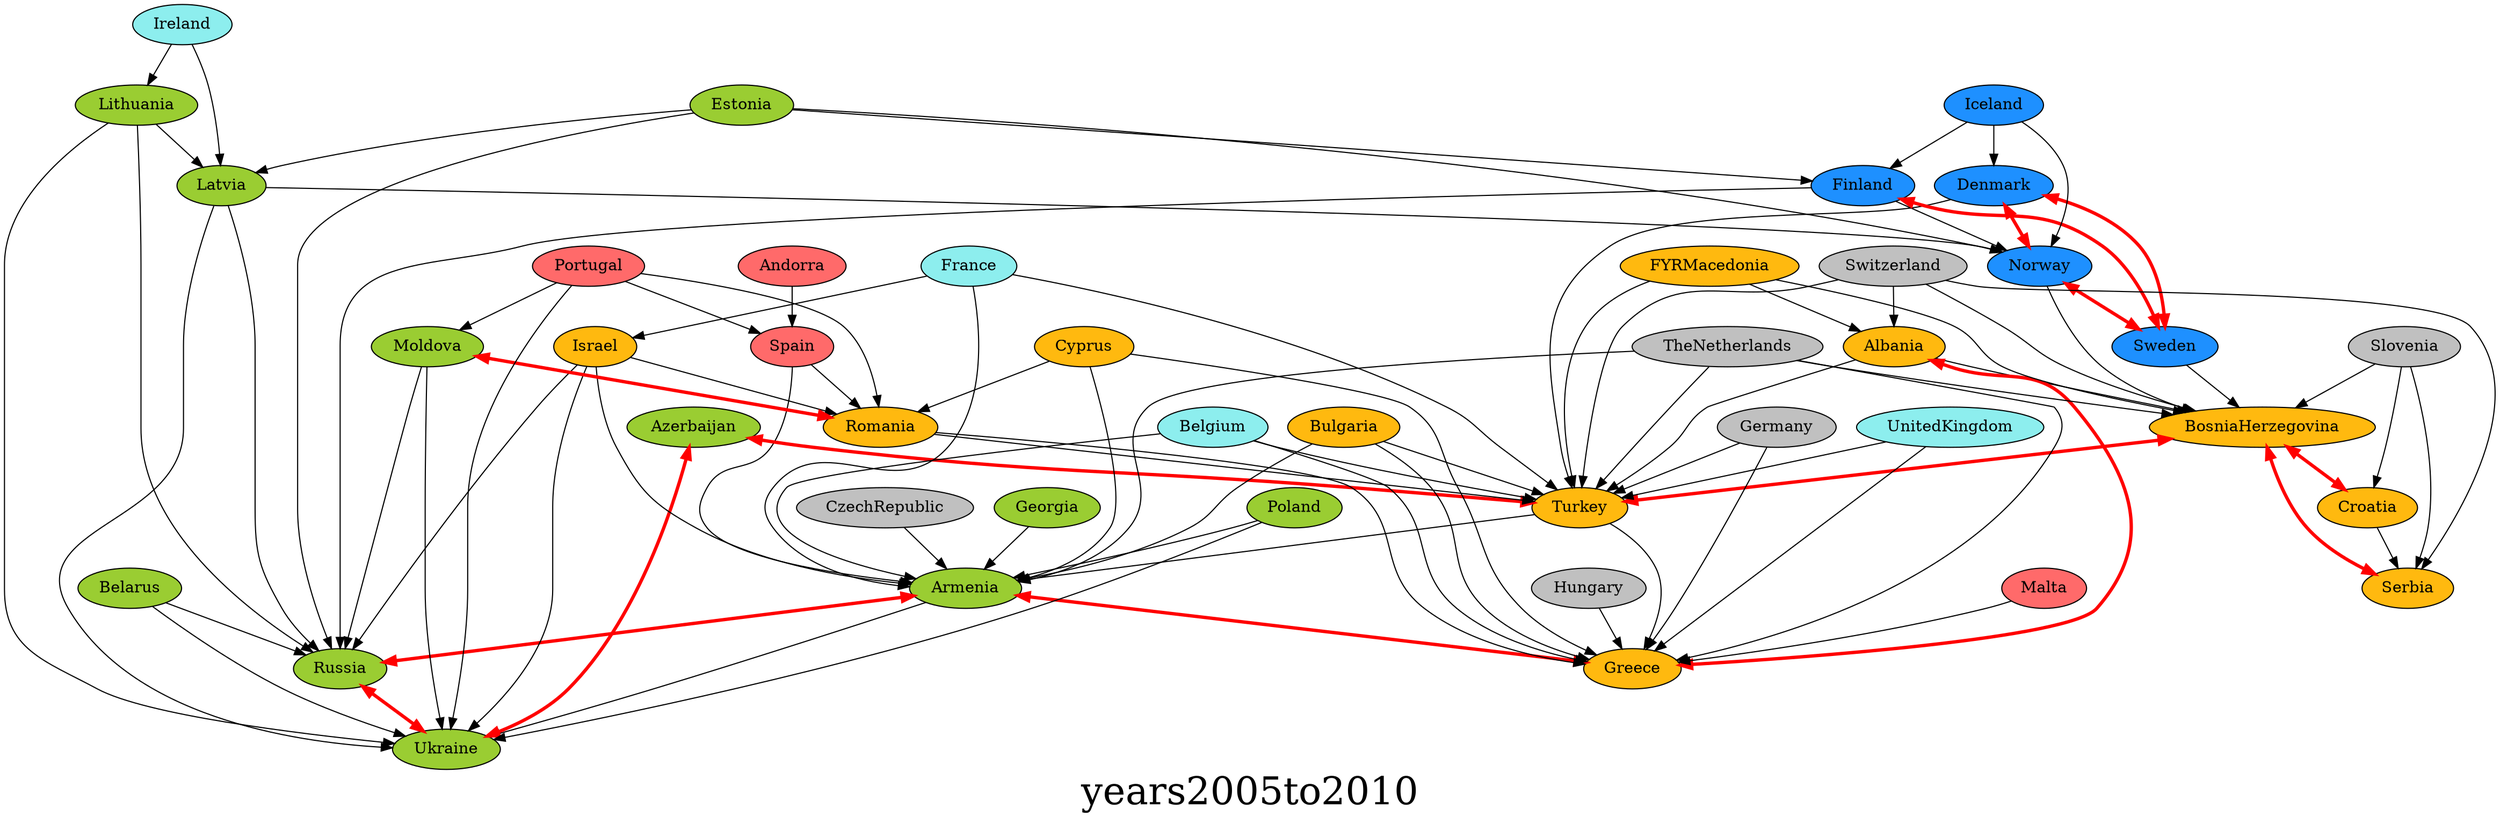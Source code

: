 digraph{ graph [label=years2005to2010, fontsize=34]; Albania [style=filled,fillcolor=darkgoldenrod1]; BosniaHerzegovina [style=filled,fillcolor=darkgoldenrod1]; Albania [style=filled,fillcolor=darkgoldenrod1]; Greece [style=filled,fillcolor=darkgoldenrod1]; Albania [style=filled,fillcolor=darkgoldenrod1]; Turkey [style=filled,fillcolor=darkgoldenrod1]; Andorra [style=filled,fillcolor=indianred1]; Spain [style=filled,fillcolor=indianred1]; Armenia [style=filled,fillcolor=olivedrab3]; Greece [style=filled,fillcolor=darkgoldenrod1]; Armenia [style=filled,fillcolor=olivedrab3]; Russia [style=filled,fillcolor=olivedrab3]; Armenia [style=filled,fillcolor=olivedrab3]; Ukraine [style=filled,fillcolor=olivedrab3]; Azerbaijan [style=filled,fillcolor=olivedrab3]; Turkey [style=filled,fillcolor=darkgoldenrod1]; Azerbaijan [style=filled,fillcolor=olivedrab3]; Ukraine [style=filled,fillcolor=olivedrab3]; Belarus [style=filled,fillcolor=olivedrab3]; Russia [style=filled,fillcolor=olivedrab3]; Belarus [style=filled,fillcolor=olivedrab3]; Ukraine [style=filled,fillcolor=olivedrab3]; Belgium [style=filled,fillcolor=darkslategray2]; Armenia [style=filled,fillcolor=olivedrab3]; Belgium [style=filled,fillcolor=darkslategray2]; Greece [style=filled,fillcolor=darkgoldenrod1]; Belgium [style=filled,fillcolor=darkslategray2]; Turkey [style=filled,fillcolor=darkgoldenrod1]; BosniaHerzegovina [style=filled,fillcolor=darkgoldenrod1]; Croatia [style=filled,fillcolor=darkgoldenrod1]; BosniaHerzegovina [style=filled,fillcolor=darkgoldenrod1]; Serbia [style=filled,fillcolor=darkgoldenrod1]; BosniaHerzegovina [style=filled,fillcolor=darkgoldenrod1]; Turkey [style=filled,fillcolor=darkgoldenrod1]; Bulgaria [style=filled,fillcolor=darkgoldenrod1]; Armenia [style=filled,fillcolor=olivedrab3]; Bulgaria [style=filled,fillcolor=darkgoldenrod1]; Greece [style=filled,fillcolor=darkgoldenrod1]; Bulgaria [style=filled,fillcolor=darkgoldenrod1]; Turkey [style=filled,fillcolor=darkgoldenrod1]; Croatia [style=filled,fillcolor=darkgoldenrod1]; BosniaHerzegovina [style=filled,fillcolor=darkgoldenrod1]; Croatia [style=filled,fillcolor=darkgoldenrod1]; Serbia [style=filled,fillcolor=darkgoldenrod1]; Cyprus [style=filled,fillcolor=darkgoldenrod1]; Armenia [style=filled,fillcolor=olivedrab3]; Cyprus [style=filled,fillcolor=darkgoldenrod1]; Greece [style=filled,fillcolor=darkgoldenrod1]; Cyprus [style=filled,fillcolor=darkgoldenrod1]; Romania [style=filled,fillcolor=darkgoldenrod1]; CzechRepublic [style=filled,fillcolor=gray]; Armenia [style=filled,fillcolor=olivedrab3]; Denmark [style=filled,fillcolor=dodgerblue]; Norway [style=filled,fillcolor=dodgerblue]; Denmark [style=filled,fillcolor=dodgerblue]; Sweden [style=filled,fillcolor=dodgerblue]; Denmark [style=filled,fillcolor=dodgerblue]; Turkey [style=filled,fillcolor=darkgoldenrod1]; Estonia [style=filled,fillcolor=olivedrab3]; Finland [style=filled,fillcolor=dodgerblue]; Estonia [style=filled,fillcolor=olivedrab3]; Latvia [style=filled,fillcolor=olivedrab3]; Estonia [style=filled,fillcolor=olivedrab3]; Norway [style=filled,fillcolor=dodgerblue]; Estonia [style=filled,fillcolor=olivedrab3]; Russia [style=filled,fillcolor=olivedrab3]; FYRMacedonia [style=filled,fillcolor=darkgoldenrod1]; Albania [style=filled,fillcolor=darkgoldenrod1]; FYRMacedonia [style=filled,fillcolor=darkgoldenrod1]; BosniaHerzegovina [style=filled,fillcolor=darkgoldenrod1]; FYRMacedonia [style=filled,fillcolor=darkgoldenrod1]; Turkey [style=filled,fillcolor=darkgoldenrod1]; Finland [style=filled,fillcolor=dodgerblue]; Norway [style=filled,fillcolor=dodgerblue]; Finland [style=filled,fillcolor=dodgerblue]; Russia [style=filled,fillcolor=olivedrab3]; Finland [style=filled,fillcolor=dodgerblue]; Sweden [style=filled,fillcolor=dodgerblue]; France [style=filled,fillcolor=darkslategray2]; Armenia [style=filled,fillcolor=olivedrab3]; France [style=filled,fillcolor=darkslategray2]; Israel [style=filled,fillcolor=darkgoldenrod1]; France [style=filled,fillcolor=darkslategray2]; Turkey [style=filled,fillcolor=darkgoldenrod1]; Georgia [style=filled,fillcolor=olivedrab3]; Armenia [style=filled,fillcolor=olivedrab3]; Germany [style=filled,fillcolor=gray]; Greece [style=filled,fillcolor=darkgoldenrod1]; Germany [style=filled,fillcolor=gray]; Turkey [style=filled,fillcolor=darkgoldenrod1]; Greece [style=filled,fillcolor=darkgoldenrod1]; Albania [style=filled,fillcolor=darkgoldenrod1]; Greece [style=filled,fillcolor=darkgoldenrod1]; Armenia [style=filled,fillcolor=olivedrab3]; Hungary [style=filled,fillcolor=gray]; Greece [style=filled,fillcolor=darkgoldenrod1]; Iceland [style=filled,fillcolor=dodgerblue]; Denmark [style=filled,fillcolor=dodgerblue]; Iceland [style=filled,fillcolor=dodgerblue]; Finland [style=filled,fillcolor=dodgerblue]; Iceland [style=filled,fillcolor=dodgerblue]; Norway [style=filled,fillcolor=dodgerblue]; Ireland [style=filled,fillcolor=darkslategray2]; Latvia [style=filled,fillcolor=olivedrab3]; Ireland [style=filled,fillcolor=darkslategray2]; Lithuania [style=filled,fillcolor=olivedrab3]; Israel [style=filled,fillcolor=darkgoldenrod1]; Armenia [style=filled,fillcolor=olivedrab3]; Israel [style=filled,fillcolor=darkgoldenrod1]; Romania [style=filled,fillcolor=darkgoldenrod1]; Israel [style=filled,fillcolor=darkgoldenrod1]; Russia [style=filled,fillcolor=olivedrab3]; Israel [style=filled,fillcolor=darkgoldenrod1]; Ukraine [style=filled,fillcolor=olivedrab3]; Latvia [style=filled,fillcolor=olivedrab3]; Norway [style=filled,fillcolor=dodgerblue]; Latvia [style=filled,fillcolor=olivedrab3]; Russia [style=filled,fillcolor=olivedrab3]; Latvia [style=filled,fillcolor=olivedrab3]; Ukraine [style=filled,fillcolor=olivedrab3]; Lithuania [style=filled,fillcolor=olivedrab3]; Latvia [style=filled,fillcolor=olivedrab3]; Lithuania [style=filled,fillcolor=olivedrab3]; Russia [style=filled,fillcolor=olivedrab3]; Lithuania [style=filled,fillcolor=olivedrab3]; Ukraine [style=filled,fillcolor=olivedrab3]; Malta [style=filled,fillcolor=indianred1]; Greece [style=filled,fillcolor=darkgoldenrod1]; Moldova [style=filled,fillcolor=olivedrab3]; Romania [style=filled,fillcolor=darkgoldenrod1]; Moldova [style=filled,fillcolor=olivedrab3]; Russia [style=filled,fillcolor=olivedrab3]; Moldova [style=filled,fillcolor=olivedrab3]; Ukraine [style=filled,fillcolor=olivedrab3]; Norway [style=filled,fillcolor=dodgerblue]; BosniaHerzegovina [style=filled,fillcolor=darkgoldenrod1]; Norway [style=filled,fillcolor=dodgerblue]; Denmark [style=filled,fillcolor=dodgerblue]; Norway [style=filled,fillcolor=dodgerblue]; Sweden [style=filled,fillcolor=dodgerblue]; Poland [style=filled,fillcolor=olivedrab3]; Armenia [style=filled,fillcolor=olivedrab3]; Poland [style=filled,fillcolor=olivedrab3]; Ukraine [style=filled,fillcolor=olivedrab3]; Portugal [style=filled,fillcolor=indianred1]; Moldova [style=filled,fillcolor=olivedrab3]; Portugal [style=filled,fillcolor=indianred1]; Romania [style=filled,fillcolor=darkgoldenrod1]; Portugal [style=filled,fillcolor=indianred1]; Spain [style=filled,fillcolor=indianred1]; Portugal [style=filled,fillcolor=indianred1]; Ukraine [style=filled,fillcolor=olivedrab3]; Romania [style=filled,fillcolor=darkgoldenrod1]; Greece [style=filled,fillcolor=darkgoldenrod1]; Romania [style=filled,fillcolor=darkgoldenrod1]; Moldova [style=filled,fillcolor=olivedrab3]; Romania [style=filled,fillcolor=darkgoldenrod1]; Turkey [style=filled,fillcolor=darkgoldenrod1]; Russia [style=filled,fillcolor=olivedrab3]; Armenia [style=filled,fillcolor=olivedrab3]; Russia [style=filled,fillcolor=olivedrab3]; Ukraine [style=filled,fillcolor=olivedrab3]; Serbia [style=filled,fillcolor=darkgoldenrod1]; BosniaHerzegovina [style=filled,fillcolor=darkgoldenrod1]; Slovenia [style=filled,fillcolor=gray]; BosniaHerzegovina [style=filled,fillcolor=darkgoldenrod1]; Slovenia [style=filled,fillcolor=gray]; Croatia [style=filled,fillcolor=darkgoldenrod1]; Slovenia [style=filled,fillcolor=gray]; Serbia [style=filled,fillcolor=darkgoldenrod1]; Spain [style=filled,fillcolor=indianred1]; Armenia [style=filled,fillcolor=olivedrab3]; Spain [style=filled,fillcolor=indianred1]; Romania [style=filled,fillcolor=darkgoldenrod1]; Sweden [style=filled,fillcolor=dodgerblue]; BosniaHerzegovina [style=filled,fillcolor=darkgoldenrod1]; Sweden [style=filled,fillcolor=dodgerblue]; Denmark [style=filled,fillcolor=dodgerblue]; Sweden [style=filled,fillcolor=dodgerblue]; Finland [style=filled,fillcolor=dodgerblue]; Sweden [style=filled,fillcolor=dodgerblue]; Norway [style=filled,fillcolor=dodgerblue]; Switzerland [style=filled,fillcolor=gray]; Albania [style=filled,fillcolor=darkgoldenrod1]; Switzerland [style=filled,fillcolor=gray]; BosniaHerzegovina [style=filled,fillcolor=darkgoldenrod1]; Switzerland [style=filled,fillcolor=gray]; Serbia [style=filled,fillcolor=darkgoldenrod1]; Switzerland [style=filled,fillcolor=gray]; Turkey [style=filled,fillcolor=darkgoldenrod1]; TheNetherlands [style=filled,fillcolor=gray]; Armenia [style=filled,fillcolor=olivedrab3]; TheNetherlands [style=filled,fillcolor=gray]; BosniaHerzegovina [style=filled,fillcolor=darkgoldenrod1]; TheNetherlands [style=filled,fillcolor=gray]; Greece [style=filled,fillcolor=darkgoldenrod1]; TheNetherlands [style=filled,fillcolor=gray]; Turkey [style=filled,fillcolor=darkgoldenrod1]; Armenia [style=filled,fillcolor=olivedrab3]; Turkey [style=filled,fillcolor=darkgoldenrod1]; Azerbaijan [style=filled,fillcolor=olivedrab3]; Turkey [style=filled,fillcolor=darkgoldenrod1]; BosniaHerzegovina [style=filled,fillcolor=darkgoldenrod1]; Turkey [style=filled,fillcolor=darkgoldenrod1]; Greece [style=filled,fillcolor=darkgoldenrod1]; Ukraine [style=filled,fillcolor=olivedrab3]; Azerbaijan [style=filled,fillcolor=olivedrab3]; Ukraine [style=filled,fillcolor=olivedrab3]; Russia [style=filled,fillcolor=olivedrab3]; UnitedKingdom [style=filled,fillcolor=darkslategray2]; Greece [style=filled,fillcolor=darkgoldenrod1]; UnitedKingdom [style=filled,fillcolor=darkslategray2]; Turkey [style=filled,fillcolor=darkgoldenrod1]; Albania->Greece [dir=both color=red penwidth=3];Armenia->Greece [dir=both color=red penwidth=3];Armenia->Russia [dir=both color=red penwidth=3];Azerbaijan->Turkey [dir=both color=red penwidth=3];Azerbaijan->Ukraine [dir=both color=red penwidth=3];BosniaHerzegovina->Croatia [dir=both color=red penwidth=3];BosniaHerzegovina->Serbia [dir=both color=red penwidth=3];BosniaHerzegovina->Turkey [dir=both color=red penwidth=3];Denmark->Norway [dir=both color=red penwidth=3];Denmark->Sweden [dir=both color=red penwidth=3];Finland->Sweden [dir=both color=red penwidth=3];Moldova->Romania [dir=both color=red penwidth=3];Norway->Sweden [dir=both color=red penwidth=3];Russia->Ukraine [dir=both color=red penwidth=3];Albania->BosniaHerzegovina;Albania->Turkey;Andorra->Spain;Armenia->Ukraine;Belarus->Russia;Belarus->Ukraine;Belgium->Armenia;Belgium->Greece;Belgium->Turkey;Bulgaria->Armenia;Bulgaria->Greece;Bulgaria->Turkey;Croatia->Serbia;Cyprus->Armenia;Cyprus->Greece;Cyprus->Romania;CzechRepublic->Armenia;Denmark->Turkey;Estonia->Finland;Estonia->Latvia;Estonia->Norway;Estonia->Russia;FYRMacedonia->Albania;FYRMacedonia->BosniaHerzegovina;FYRMacedonia->Turkey;Finland->Norway;Finland->Russia;France->Armenia;France->Israel;France->Turkey;Georgia->Armenia;Germany->Greece;Germany->Turkey;Hungary->Greece;Iceland->Denmark;Iceland->Finland;Iceland->Norway;Ireland->Latvia;Ireland->Lithuania;Israel->Armenia;Israel->Romania;Israel->Russia;Israel->Ukraine;Latvia->Norway;Latvia->Russia;Latvia->Ukraine;Lithuania->Latvia;Lithuania->Russia;Lithuania->Ukraine;Malta->Greece;Moldova->Russia;Moldova->Ukraine;Norway->BosniaHerzegovina;Poland->Armenia;Poland->Ukraine;Portugal->Moldova;Portugal->Romania;Portugal->Spain;Portugal->Ukraine;Romania->Greece;Romania->Turkey;Slovenia->BosniaHerzegovina;Slovenia->Croatia;Slovenia->Serbia;Spain->Armenia;Spain->Romania;Sweden->BosniaHerzegovina;Switzerland->Albania;Switzerland->BosniaHerzegovina;Switzerland->Serbia;Switzerland->Turkey;TheNetherlands->Armenia;TheNetherlands->BosniaHerzegovina;TheNetherlands->Greece;TheNetherlands->Turkey;Turkey->Armenia;Turkey->Greece;UnitedKingdom->Greece;UnitedKingdom->Turkey;}
